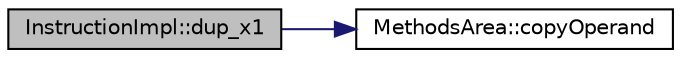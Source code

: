 digraph "InstructionImpl::dup_x1"
{
  edge [fontname="Helvetica",fontsize="10",labelfontname="Helvetica",labelfontsize="10"];
  node [fontname="Helvetica",fontsize="10",shape=record];
  rankdir="LR";
  Node1 [label="InstructionImpl::dup_x1",height=0.2,width=0.4,color="black", fillcolor="grey75", style="filled", fontcolor="black"];
  Node1 -> Node2 [color="midnightblue",fontsize="10",style="solid",fontname="Helvetica"];
  Node2 [label="MethodsArea::copyOperand",height=0.2,width=0.4,color="black", fillcolor="white", style="filled",URL="$class_methods_area.html#ab4f4988ce71a130209877d841554b718"];
}
